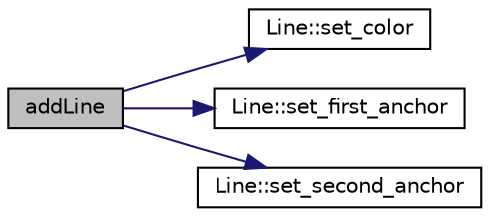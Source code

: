 digraph "addLine"
{
 // LATEX_PDF_SIZE
  edge [fontname="Helvetica",fontsize="10",labelfontname="Helvetica",labelfontsize="10"];
  node [fontname="Helvetica",fontsize="10",shape=record];
  rankdir="LR";
  Node1 [label="addLine",height=0.2,width=0.4,color="black", fillcolor="grey75", style="filled", fontcolor="black",tooltip=" "];
  Node1 -> Node2 [color="midnightblue",fontsize="10",style="solid",fontname="Helvetica"];
  Node2 [label="Line::set_color",height=0.2,width=0.4,color="black", fillcolor="white", style="filled",URL="$class_line.html#aab1ca0c2555b30a473719684ce15de0d",tooltip=" "];
  Node1 -> Node3 [color="midnightblue",fontsize="10",style="solid",fontname="Helvetica"];
  Node3 [label="Line::set_first_anchor",height=0.2,width=0.4,color="black", fillcolor="white", style="filled",URL="$class_line.html#af2b4f0ed4829b796ffc6eb19f2c9ab55",tooltip=" "];
  Node1 -> Node4 [color="midnightblue",fontsize="10",style="solid",fontname="Helvetica"];
  Node4 [label="Line::set_second_anchor",height=0.2,width=0.4,color="black", fillcolor="white", style="filled",URL="$class_line.html#ad8f73aa2faaf9f339f4f8b9df5f4848e",tooltip=" "];
}
